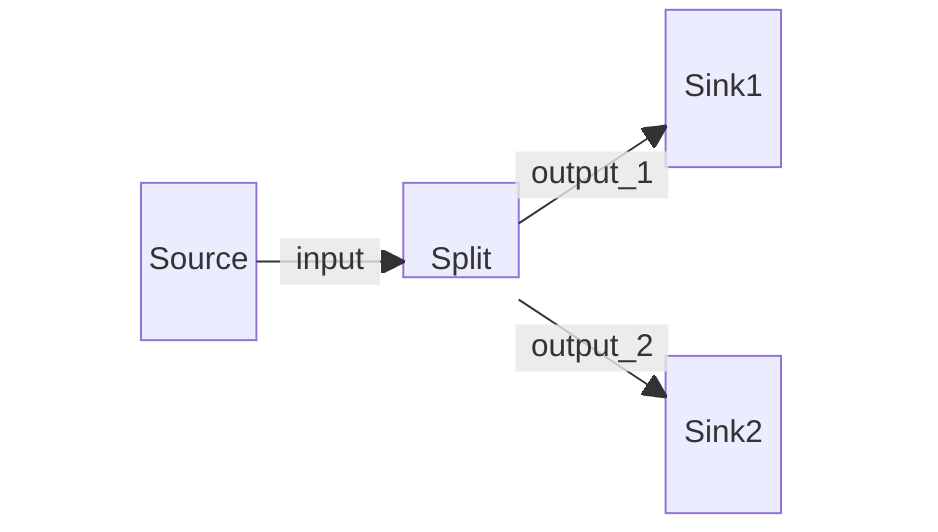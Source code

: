 block-beta
    columns 7
    space:5 Sink1 space:1
    space:1 Source space:1 Split space:3
    space:5 Sink2 space:1
    Source-- "input" -->Split
    Split-- "output_1" -->Sink1
    Split-- "output_2" -->Sink2

    classDef block height:48px,padding:8px;
    classDef hidden visibility:none;
    class Split block
    class Source hidden
    class Sink1 hidden
    class Sink2 hidden
